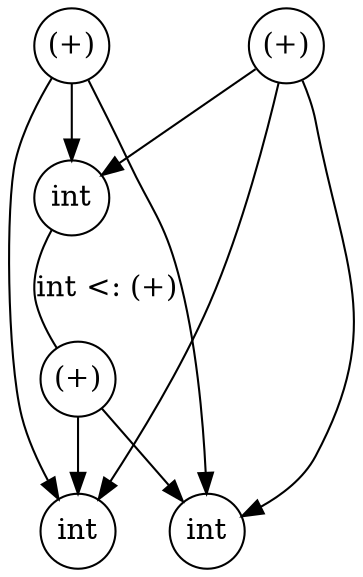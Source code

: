 digraph biunification {
    node [shape=circle, fixedsize=true];

    o0 [label="int"];
    i0 [label="(+)"];

    i1, i2 [label="(+)"];
    o1, o2 [label="int"];

    i1 -> o0;
    i2 -> o0;

    o0 -> i0 [dir=none, label="int <: (+)"];

    i0 -> o1;
    i0 -> o2;

    {
        i1 -> o1; i1 -> o2;
        i2 -> o1; i2 -> o2;
    }
}
